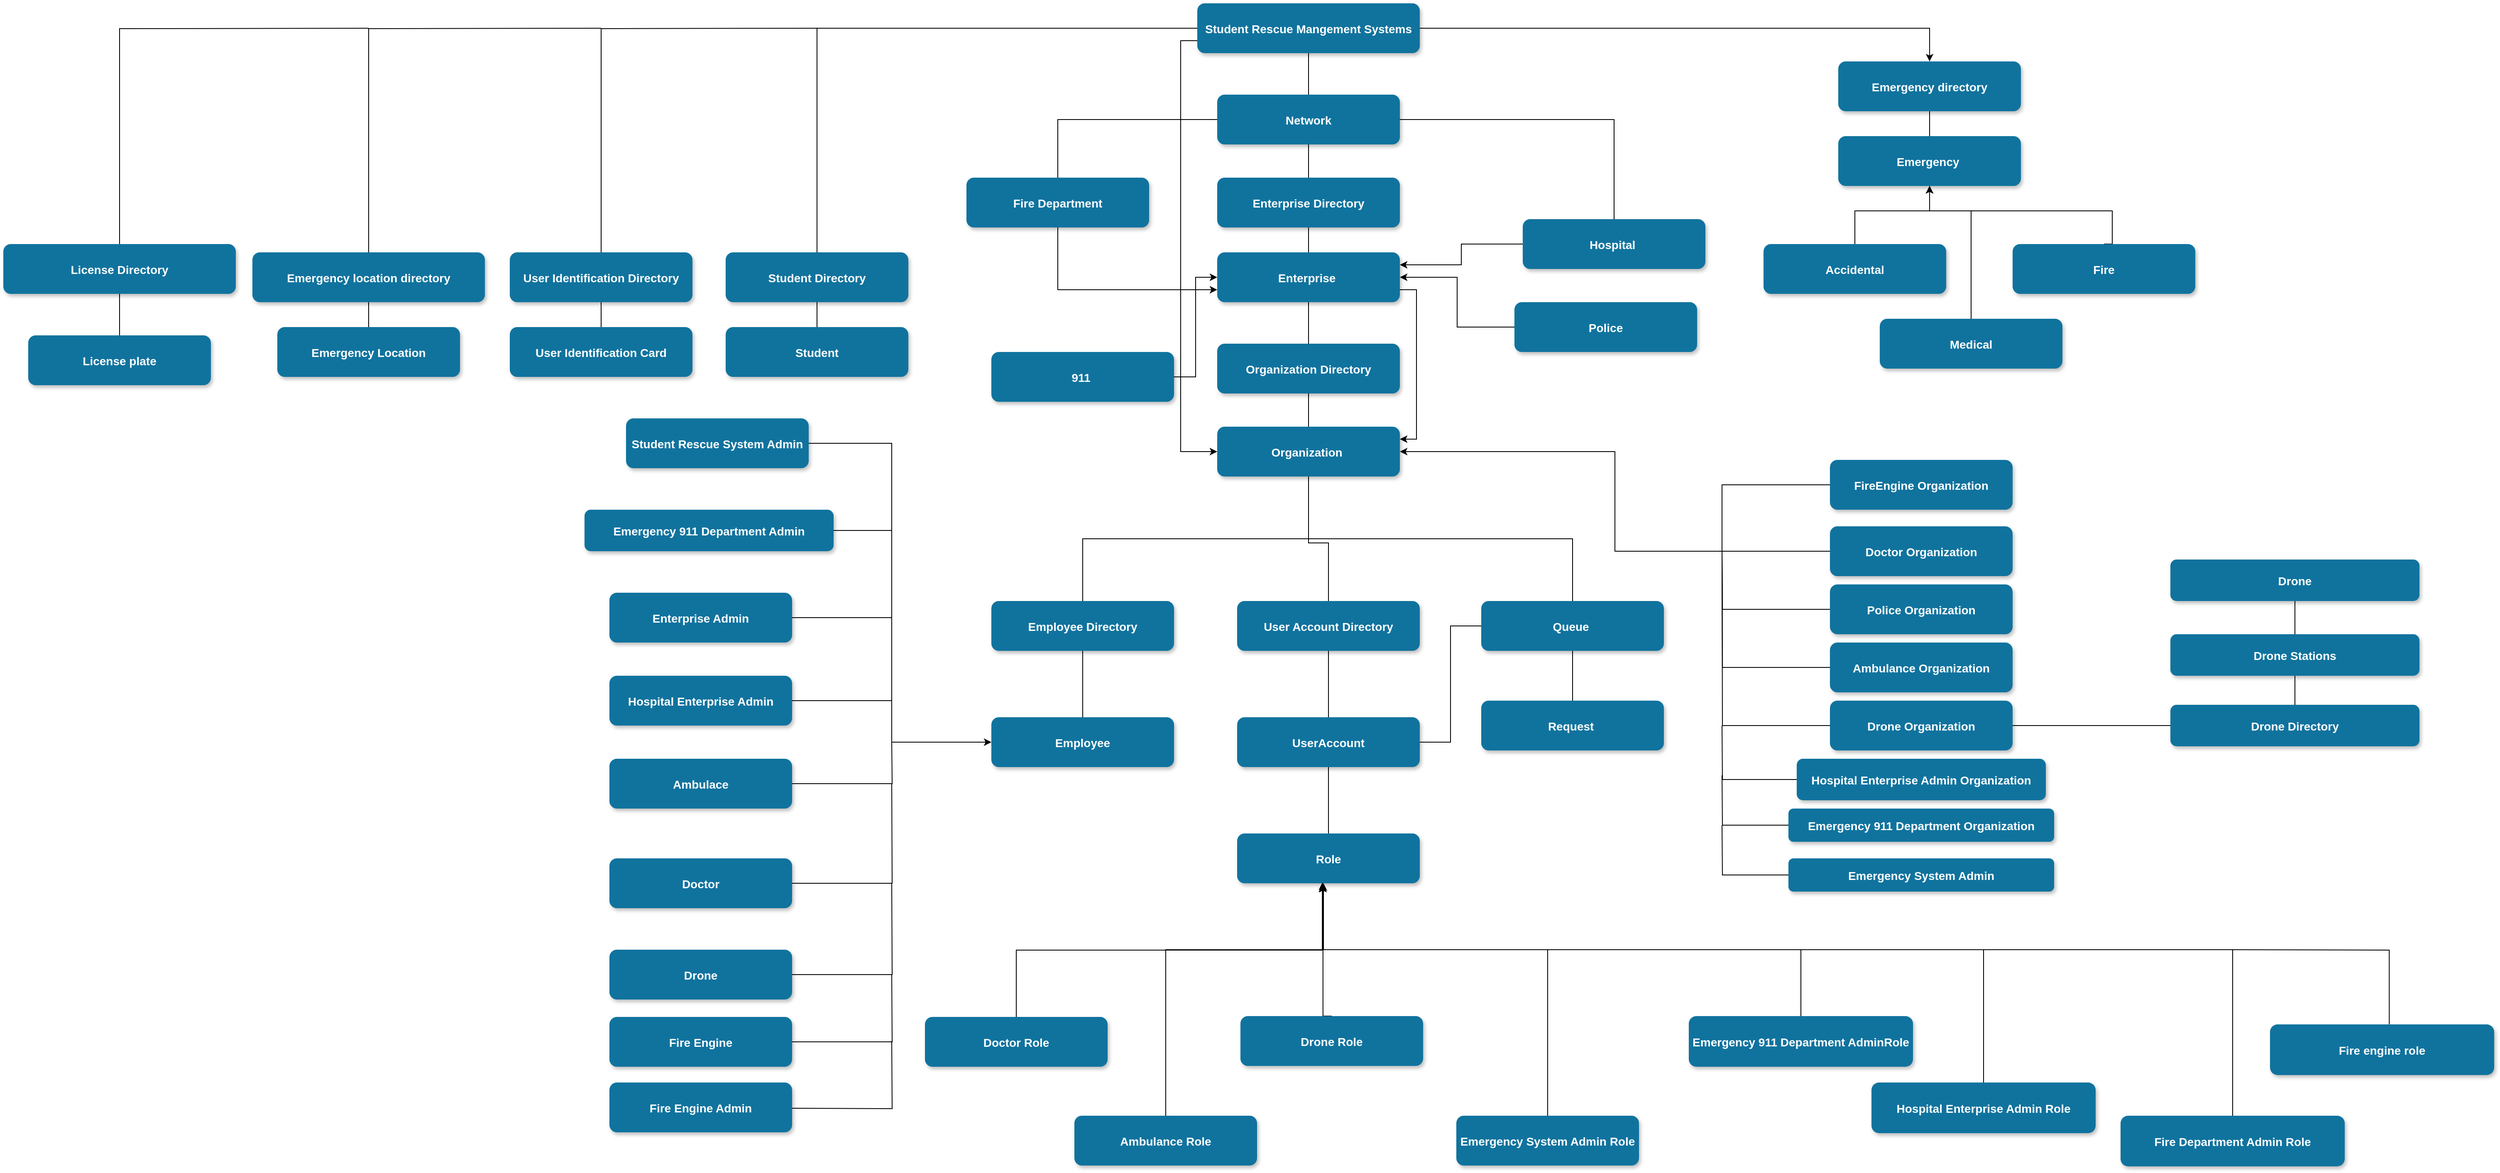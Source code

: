 <mxfile version="20.6.2" type="device"><diagram name="Page-1" id="97916047-d0de-89f5-080d-49f4d83e522f"><mxGraphModel dx="3031.5" dy="551" grid="1" gridSize="10" guides="1" tooltips="1" connect="1" arrows="1" fold="1" page="1" pageScale="1.5" pageWidth="1169" pageHeight="827" background="none" math="0" shadow="0"><root><mxCell id="0"/><mxCell id="1" parent="0"/><mxCell id="DJo60IFRspmi4s4UUFQU-161" style="edgeStyle=orthogonalEdgeStyle;rounded=0;orthogonalLoop=1;jettySize=auto;html=1;exitX=1;exitY=0.5;exitDx=0;exitDy=0;entryX=0.5;entryY=0;entryDx=0;entryDy=0;" parent="1" source="2" target="DJo60IFRspmi4s4UUFQU-162" edge="1"><mxGeometry relative="1" as="geometry"><mxPoint x="1700" y="140" as="targetPoint"/></mxGeometry></mxCell><mxCell id="Q-50CKH4BRhWNtUyQ8Y1-54" style="edgeStyle=orthogonalEdgeStyle;rounded=0;orthogonalLoop=1;jettySize=auto;html=1;exitX=0;exitY=0.75;exitDx=0;exitDy=0;entryX=0;entryY=0.5;entryDx=0;entryDy=0;" parent="1" source="2" target="DJo60IFRspmi4s4UUFQU-64" edge="1"><mxGeometry relative="1" as="geometry"/></mxCell><mxCell id="2" value="Student Rescue Mangement Systems" style="rounded=1;fillColor=#10739E;strokeColor=none;shadow=1;gradientColor=none;fontStyle=1;fontColor=#FFFFFF;fontSize=14;" parent="1" vertex="1"><mxGeometry x="648" y="70" width="268" height="60" as="geometry"/></mxCell><mxCell id="DJo60IFRspmi4s4UUFQU-160" style="edgeStyle=orthogonalEdgeStyle;rounded=0;orthogonalLoop=1;jettySize=auto;html=1;exitX=1;exitY=0.75;exitDx=0;exitDy=0;entryX=1;entryY=0.25;entryDx=0;entryDy=0;" parent="1" source="3" target="DJo60IFRspmi4s4UUFQU-64" edge="1"><mxGeometry relative="1" as="geometry"/></mxCell><mxCell id="3" value="Enterprise " style="rounded=1;fillColor=#10739E;strokeColor=none;shadow=1;gradientColor=none;fontStyle=1;fontColor=#FFFFFF;fontSize=14;" parent="1" vertex="1"><mxGeometry x="672" y="370" width="220" height="60" as="geometry"/></mxCell><mxCell id="DJo60IFRspmi4s4UUFQU-57" value="Network" style="rounded=1;fillColor=#10739E;strokeColor=none;shadow=1;gradientColor=none;fontStyle=1;fontColor=#FFFFFF;fontSize=14;" parent="1" vertex="1"><mxGeometry x="672" y="180" width="220" height="60" as="geometry"/></mxCell><mxCell id="DJo60IFRspmi4s4UUFQU-59" value="Enterprise Directory" style="rounded=1;fillColor=#10739E;strokeColor=none;shadow=1;gradientColor=none;fontStyle=1;fontColor=#FFFFFF;fontSize=14;" parent="1" vertex="1"><mxGeometry x="672" y="280" width="220" height="60" as="geometry"/></mxCell><mxCell id="DJo60IFRspmi4s4UUFQU-61" value="Organization Directory" style="rounded=1;fillColor=#10739E;strokeColor=none;shadow=1;gradientColor=none;fontStyle=1;fontColor=#FFFFFF;fontSize=14;" parent="1" vertex="1"><mxGeometry x="672" y="480" width="220" height="60" as="geometry"/></mxCell><mxCell id="DJo60IFRspmi4s4UUFQU-64" value="Organization " style="rounded=1;fillColor=#10739E;strokeColor=none;shadow=1;gradientColor=none;fontStyle=1;fontColor=#FFFFFF;fontSize=14;" parent="1" vertex="1"><mxGeometry x="672" y="580" width="220" height="60" as="geometry"/></mxCell><mxCell id="DJo60IFRspmi4s4UUFQU-74" value="Employee Directory" style="rounded=1;fillColor=#10739E;strokeColor=none;shadow=1;gradientColor=none;fontStyle=1;fontColor=#FFFFFF;fontSize=14;" parent="1" vertex="1"><mxGeometry x="400" y="790" width="220" height="60" as="geometry"/></mxCell><mxCell id="DJo60IFRspmi4s4UUFQU-75" value="User Account Directory" style="rounded=1;fillColor=#10739E;strokeColor=none;shadow=1;gradientColor=none;fontStyle=1;fontColor=#FFFFFF;fontSize=14;" parent="1" vertex="1"><mxGeometry x="696" y="790" width="220" height="60" as="geometry"/></mxCell><mxCell id="DJo60IFRspmi4s4UUFQU-76" value="Queue " style="rounded=1;fillColor=#10739E;strokeColor=none;shadow=1;gradientColor=none;fontStyle=1;fontColor=#FFFFFF;fontSize=14;" parent="1" vertex="1"><mxGeometry x="990" y="790" width="220" height="60" as="geometry"/></mxCell><mxCell id="DJo60IFRspmi4s4UUFQU-77" value="Request " style="rounded=1;fillColor=#10739E;strokeColor=none;shadow=1;gradientColor=none;fontStyle=1;fontColor=#FFFFFF;fontSize=14;" parent="1" vertex="1"><mxGeometry x="990" y="910" width="220" height="60" as="geometry"/></mxCell><mxCell id="DJo60IFRspmi4s4UUFQU-80" value="Employee" style="rounded=1;fillColor=#10739E;strokeColor=none;shadow=1;gradientColor=none;fontStyle=1;fontColor=#FFFFFF;fontSize=14;" parent="1" vertex="1"><mxGeometry x="400" y="930" width="220" height="60" as="geometry"/></mxCell><mxCell id="DJo60IFRspmi4s4UUFQU-82" value="UserAccount" style="rounded=1;fillColor=#10739E;strokeColor=none;shadow=1;gradientColor=none;fontStyle=1;fontColor=#FFFFFF;fontSize=14;" parent="1" vertex="1"><mxGeometry x="696" y="930" width="220" height="60" as="geometry"/></mxCell><mxCell id="DJo60IFRspmi4s4UUFQU-84" value="Role" style="rounded=1;fillColor=#10739E;strokeColor=none;shadow=1;gradientColor=none;fontStyle=1;fontColor=#FFFFFF;fontSize=14;" parent="1" vertex="1"><mxGeometry x="696" y="1070" width="220" height="60" as="geometry"/></mxCell><mxCell id="DJo60IFRspmi4s4UUFQU-119" style="edgeStyle=orthogonalEdgeStyle;rounded=0;orthogonalLoop=1;jettySize=auto;html=1;exitX=0.5;exitY=0;exitDx=0;exitDy=0;entryX=0.47;entryY=1.028;entryDx=0;entryDy=0;entryPerimeter=0;" parent="1" source="DJo60IFRspmi4s4UUFQU-85" target="DJo60IFRspmi4s4UUFQU-84" edge="1"><mxGeometry relative="1" as="geometry"><mxPoint x="800" y="1140" as="targetPoint"/></mxGeometry></mxCell><mxCell id="DJo60IFRspmi4s4UUFQU-85" value="Doctor Role" style="rounded=1;fillColor=#10739E;strokeColor=none;shadow=1;gradientColor=none;fontStyle=1;fontColor=#FFFFFF;fontSize=14;" parent="1" vertex="1"><mxGeometry x="320" y="1291" width="220" height="60" as="geometry"/></mxCell><mxCell id="DJo60IFRspmi4s4UUFQU-121" style="edgeStyle=orthogonalEdgeStyle;rounded=0;orthogonalLoop=1;jettySize=auto;html=1;exitX=0.5;exitY=0;exitDx=0;exitDy=0;" parent="1" source="DJo60IFRspmi4s4UUFQU-86" edge="1"><mxGeometry relative="1" as="geometry"><mxPoint x="800" y="1130" as="targetPoint"/><Array as="points"><mxPoint x="610" y="1210"/><mxPoint x="800" y="1210"/></Array></mxGeometry></mxCell><mxCell id="DJo60IFRspmi4s4UUFQU-86" value="Ambulance Role" style="rounded=1;fillColor=#10739E;strokeColor=none;shadow=1;gradientColor=none;fontStyle=1;fontColor=#FFFFFF;fontSize=14;" parent="1" vertex="1"><mxGeometry x="500" y="1410" width="220" height="60" as="geometry"/></mxCell><mxCell id="DJo60IFRspmi4s4UUFQU-123" style="edgeStyle=orthogonalEdgeStyle;rounded=0;orthogonalLoop=1;jettySize=auto;html=1;exitX=0.5;exitY=0;exitDx=0;exitDy=0;entryX=0.467;entryY=1.021;entryDx=0;entryDy=0;entryPerimeter=0;" parent="1" source="DJo60IFRspmi4s4UUFQU-87" target="DJo60IFRspmi4s4UUFQU-84" edge="1"><mxGeometry relative="1" as="geometry"/></mxCell><mxCell id="DJo60IFRspmi4s4UUFQU-87" value="Emergency 911 Department AdminRole" style="rounded=1;fillColor=#10739E;strokeColor=none;shadow=1;gradientColor=none;fontStyle=1;fontColor=#FFFFFF;fontSize=14;" parent="1" vertex="1"><mxGeometry x="1240" y="1290" width="270" height="61" as="geometry"/></mxCell><mxCell id="DJo60IFRspmi4s4UUFQU-122" style="edgeStyle=orthogonalEdgeStyle;rounded=0;orthogonalLoop=1;jettySize=auto;html=1;exitX=0.5;exitY=0;exitDx=0;exitDy=0;entryX=0.467;entryY=0.984;entryDx=0;entryDy=0;entryPerimeter=0;" parent="1" source="DJo60IFRspmi4s4UUFQU-88" target="DJo60IFRspmi4s4UUFQU-84" edge="1"><mxGeometry relative="1" as="geometry"><Array as="points"><mxPoint x="1070" y="1210"/><mxPoint x="799" y="1210"/></Array></mxGeometry></mxCell><mxCell id="DJo60IFRspmi4s4UUFQU-88" value="Emergency System Admin Role" style="rounded=1;fillColor=#10739E;strokeColor=none;shadow=1;gradientColor=none;fontStyle=1;fontColor=#FFFFFF;fontSize=14;" parent="1" vertex="1"><mxGeometry x="960" y="1410" width="220" height="60" as="geometry"/></mxCell><mxCell id="DJo60IFRspmi4s4UUFQU-120" style="edgeStyle=orthogonalEdgeStyle;rounded=0;orthogonalLoop=1;jettySize=auto;html=1;exitX=0.5;exitY=0;exitDx=0;exitDy=0;entryX=0.47;entryY=1.029;entryDx=0;entryDy=0;entryPerimeter=0;" parent="1" source="DJo60IFRspmi4s4UUFQU-89" target="DJo60IFRspmi4s4UUFQU-84" edge="1"><mxGeometry relative="1" as="geometry"><mxPoint x="800" y="1210" as="targetPoint"/><Array as="points"><mxPoint x="799" y="1290"/></Array></mxGeometry></mxCell><mxCell id="DJo60IFRspmi4s4UUFQU-89" value="Drone Role" style="rounded=1;fillColor=#10739E;strokeColor=none;shadow=1;gradientColor=none;fontStyle=1;fontColor=#FFFFFF;fontSize=14;" parent="1" vertex="1"><mxGeometry x="700" y="1290" width="220" height="60" as="geometry"/></mxCell><mxCell id="DJo60IFRspmi4s4UUFQU-90" value="Hospital Enterprise Admin Role" style="rounded=1;fillColor=#10739E;strokeColor=none;shadow=1;gradientColor=none;fontStyle=1;fontColor=#FFFFFF;fontSize=14;" parent="1" vertex="1"><mxGeometry x="1460" y="1370" width="270" height="61" as="geometry"/></mxCell><mxCell id="DJo60IFRspmi4s4UUFQU-91" value="Student" style="rounded=1;fillColor=#10739E;strokeColor=none;shadow=1;gradientColor=none;fontStyle=1;fontColor=#FFFFFF;fontSize=14;" parent="1" vertex="1"><mxGeometry x="80" y="460" width="220" height="60" as="geometry"/></mxCell><mxCell id="DJo60IFRspmi4s4UUFQU-92" value="Student Directory" style="rounded=1;fillColor=#10739E;strokeColor=none;shadow=1;gradientColor=none;fontStyle=1;fontColor=#FFFFFF;fontSize=14;" parent="1" vertex="1"><mxGeometry x="80" y="370" width="220" height="60" as="geometry"/></mxCell><mxCell id="DJo60IFRspmi4s4UUFQU-93" value="Emergency Location" style="rounded=1;fillColor=#10739E;strokeColor=none;shadow=1;gradientColor=none;fontStyle=1;fontColor=#FFFFFF;fontSize=14;" parent="1" vertex="1"><mxGeometry x="-460" y="460" width="220" height="60" as="geometry"/></mxCell><mxCell id="DJo60IFRspmi4s4UUFQU-94" value="Emergency location directory" style="rounded=1;fillColor=#10739E;strokeColor=none;shadow=1;gradientColor=none;fontStyle=1;fontColor=#FFFFFF;fontSize=14;" parent="1" vertex="1"><mxGeometry x="-490" y="370" width="280" height="60" as="geometry"/></mxCell><mxCell id="DJo60IFRspmi4s4UUFQU-95" value="User Identification Card" style="rounded=1;fillColor=#10739E;strokeColor=none;shadow=1;gradientColor=none;fontStyle=1;fontColor=#FFFFFF;fontSize=14;" parent="1" vertex="1"><mxGeometry x="-180" y="460" width="220" height="60" as="geometry"/></mxCell><mxCell id="DJo60IFRspmi4s4UUFQU-96" value="User Identification Directory" style="rounded=1;fillColor=#10739E;strokeColor=none;shadow=1;gradientColor=none;fontStyle=1;fontColor=#FFFFFF;fontSize=14;" parent="1" vertex="1"><mxGeometry x="-180" y="370" width="220" height="60" as="geometry"/></mxCell><mxCell id="DJo60IFRspmi4s4UUFQU-97" value="Ambulance Organization" style="rounded=1;fillColor=#10739E;strokeColor=none;shadow=1;gradientColor=none;fontStyle=1;fontColor=#FFFFFF;fontSize=14;" parent="1" vertex="1"><mxGeometry x="1410" y="840" width="220" height="60" as="geometry"/></mxCell><mxCell id="DJo60IFRspmi4s4UUFQU-98" value="Police Organization" style="rounded=1;fillColor=#10739E;strokeColor=none;shadow=1;gradientColor=none;fontStyle=1;fontColor=#FFFFFF;fontSize=14;" parent="1" vertex="1"><mxGeometry x="1410" y="770" width="220" height="60" as="geometry"/></mxCell><mxCell id="DJo60IFRspmi4s4UUFQU-99" value="Emergency 911 Department Organization" style="rounded=1;fillColor=#10739E;strokeColor=none;shadow=1;gradientColor=none;fontStyle=1;fontColor=#FFFFFF;fontSize=14;" parent="1" vertex="1"><mxGeometry x="1360" y="1040" width="320" height="40" as="geometry"/></mxCell><mxCell id="DJo60IFRspmi4s4UUFQU-131" style="edgeStyle=orthogonalEdgeStyle;rounded=0;orthogonalLoop=1;jettySize=auto;html=1;exitX=0;exitY=0.5;exitDx=0;exitDy=0;entryX=1;entryY=0.5;entryDx=0;entryDy=0;" parent="1" source="DJo60IFRspmi4s4UUFQU-100" target="DJo60IFRspmi4s4UUFQU-64" edge="1"><mxGeometry relative="1" as="geometry"/></mxCell><mxCell id="DJo60IFRspmi4s4UUFQU-100" value="Doctor Organization" style="rounded=1;fillColor=#10739E;strokeColor=none;shadow=1;gradientColor=none;fontStyle=1;fontColor=#FFFFFF;fontSize=14;" parent="1" vertex="1"><mxGeometry x="1410" y="700" width="220" height="60" as="geometry"/></mxCell><mxCell id="DJo60IFRspmi4s4UUFQU-101" value="Hospital Enterprise Admin Organization" style="rounded=1;fillColor=#10739E;strokeColor=none;shadow=1;gradientColor=none;fontStyle=1;fontColor=#FFFFFF;fontSize=14;" parent="1" vertex="1"><mxGeometry x="1370" y="980" width="300" height="50" as="geometry"/></mxCell><mxCell id="DJo60IFRspmi4s4UUFQU-102" value="Drone Organization" style="rounded=1;fillColor=#10739E;strokeColor=none;shadow=1;gradientColor=none;fontStyle=1;fontColor=#FFFFFF;fontSize=14;" parent="1" vertex="1"><mxGeometry x="1410" y="910" width="220" height="60" as="geometry"/></mxCell><mxCell id="DJo60IFRspmi4s4UUFQU-104" value="Emergency System Admin" style="rounded=1;fillColor=#10739E;strokeColor=none;shadow=1;gradientColor=none;fontStyle=1;fontColor=#FFFFFF;fontSize=14;" parent="1" vertex="1"><mxGeometry x="1360" y="1100" width="320" height="40" as="geometry"/></mxCell><mxCell id="DJo60IFRspmi4s4UUFQU-105" value="Drone" style="rounded=1;fillColor=#10739E;strokeColor=none;shadow=1;gradientColor=none;fontStyle=1;fontColor=#FFFFFF;fontSize=14;" parent="1" vertex="1"><mxGeometry x="1820" y="740" width="300" height="50" as="geometry"/></mxCell><mxCell id="DJo60IFRspmi4s4UUFQU-106" value="Drone Stations" style="rounded=1;fillColor=#10739E;strokeColor=none;shadow=1;gradientColor=none;fontStyle=1;fontColor=#FFFFFF;fontSize=14;" parent="1" vertex="1"><mxGeometry x="1820" y="830" width="300" height="50" as="geometry"/></mxCell><mxCell id="DJo60IFRspmi4s4UUFQU-107" value="Drone Directory" style="rounded=1;fillColor=#10739E;strokeColor=none;shadow=1;gradientColor=none;fontStyle=1;fontColor=#FFFFFF;fontSize=14;" parent="1" vertex="1"><mxGeometry x="1820" y="915" width="300" height="50" as="geometry"/></mxCell><mxCell id="DJo60IFRspmi4s4UUFQU-110" value="Doctor" style="rounded=1;fillColor=#10739E;strokeColor=none;shadow=1;gradientColor=none;fontStyle=1;fontColor=#FFFFFF;fontSize=14;" parent="1" vertex="1"><mxGeometry x="-60" y="1100" width="220" height="60" as="geometry"/></mxCell><mxCell id="DJo60IFRspmi4s4UUFQU-111" value="Ambulace" style="rounded=1;fillColor=#10739E;strokeColor=none;shadow=1;gradientColor=none;fontStyle=1;fontColor=#FFFFFF;fontSize=14;" parent="1" vertex="1"><mxGeometry x="-60" y="980" width="220" height="60" as="geometry"/></mxCell><mxCell id="DJo60IFRspmi4s4UUFQU-145" style="edgeStyle=orthogonalEdgeStyle;rounded=0;orthogonalLoop=1;jettySize=auto;html=1;exitX=1;exitY=0.5;exitDx=0;exitDy=0;entryX=0;entryY=0.5;entryDx=0;entryDy=0;" parent="1" source="DJo60IFRspmi4s4UUFQU-112" target="DJo60IFRspmi4s4UUFQU-80" edge="1"><mxGeometry relative="1" as="geometry"><Array as="points"><mxPoint x="280" y="910"/><mxPoint x="280" y="960"/></Array></mxGeometry></mxCell><mxCell id="DJo60IFRspmi4s4UUFQU-112" value="Hospital Enterprise Admin" style="rounded=1;fillColor=#10739E;strokeColor=none;shadow=1;gradientColor=none;fontStyle=1;fontColor=#FFFFFF;fontSize=14;" parent="1" vertex="1"><mxGeometry x="-60" y="880" width="220" height="60" as="geometry"/></mxCell><mxCell id="DJo60IFRspmi4s4UUFQU-113" value="Enterprise Admin" style="rounded=1;fillColor=#10739E;strokeColor=none;shadow=1;gradientColor=none;fontStyle=1;fontColor=#FFFFFF;fontSize=14;" parent="1" vertex="1"><mxGeometry x="-60" y="780" width="220" height="60" as="geometry"/></mxCell><mxCell id="DJo60IFRspmi4s4UUFQU-114" value="Emergency 911 Department Admin" style="rounded=1;fillColor=#10739E;strokeColor=none;shadow=1;gradientColor=none;fontStyle=1;fontColor=#FFFFFF;fontSize=14;" parent="1" vertex="1"><mxGeometry x="-90" y="680" width="300" height="50" as="geometry"/></mxCell><mxCell id="DJo60IFRspmi4s4UUFQU-115" value="Student Rescue System Admin" style="rounded=1;fillColor=#10739E;strokeColor=none;shadow=1;gradientColor=none;fontStyle=1;fontColor=#FFFFFF;fontSize=14;" parent="1" vertex="1"><mxGeometry x="-40" y="570" width="220" height="60" as="geometry"/></mxCell><mxCell id="DJo60IFRspmi4s4UUFQU-117" value="Drone" style="rounded=1;fillColor=#10739E;strokeColor=none;shadow=1;gradientColor=none;fontStyle=1;fontColor=#FFFFFF;fontSize=14;" parent="1" vertex="1"><mxGeometry x="-60" y="1210" width="220" height="60" as="geometry"/></mxCell><mxCell id="DJo60IFRspmi4s4UUFQU-124" value="" style="endArrow=none;html=1;rounded=0;entryX=0.5;entryY=0;entryDx=0;entryDy=0;edgeStyle=orthogonalEdgeStyle;" parent="1" target="DJo60IFRspmi4s4UUFQU-90" edge="1"><mxGeometry width="50" height="50" relative="1" as="geometry"><mxPoint x="1370" y="1210" as="sourcePoint"/><mxPoint x="1440" y="1260" as="targetPoint"/><Array as="points"><mxPoint x="1595" y="1210"/></Array></mxGeometry></mxCell><mxCell id="DJo60IFRspmi4s4UUFQU-126" value="" style="endArrow=none;html=1;rounded=0;exitX=1;exitY=0.5;exitDx=0;exitDy=0;entryX=0;entryY=0.5;entryDx=0;entryDy=0;" parent="1" source="DJo60IFRspmi4s4UUFQU-102" target="DJo60IFRspmi4s4UUFQU-107" edge="1"><mxGeometry width="50" height="50" relative="1" as="geometry"><mxPoint x="2200" y="960" as="sourcePoint"/><mxPoint x="2250" y="910" as="targetPoint"/></mxGeometry></mxCell><mxCell id="DJo60IFRspmi4s4UUFQU-127" value="" style="endArrow=none;html=1;rounded=0;exitX=0.5;exitY=0;exitDx=0;exitDy=0;entryX=0.5;entryY=1;entryDx=0;entryDy=0;" parent="1" source="DJo60IFRspmi4s4UUFQU-107" target="DJo60IFRspmi4s4UUFQU-106" edge="1"><mxGeometry width="50" height="50" relative="1" as="geometry"><mxPoint x="1640" y="950" as="sourcePoint"/><mxPoint x="1830" y="950" as="targetPoint"/></mxGeometry></mxCell><mxCell id="DJo60IFRspmi4s4UUFQU-128" value="" style="endArrow=none;html=1;rounded=0;exitX=0.5;exitY=0;exitDx=0;exitDy=0;entryX=0.5;entryY=1;entryDx=0;entryDy=0;" parent="1" source="DJo60IFRspmi4s4UUFQU-106" target="DJo60IFRspmi4s4UUFQU-105" edge="1"><mxGeometry width="50" height="50" relative="1" as="geometry"><mxPoint x="1960" y="830" as="sourcePoint"/><mxPoint x="1960" y="785" as="targetPoint"/></mxGeometry></mxCell><mxCell id="DJo60IFRspmi4s4UUFQU-132" value="" style="endArrow=none;html=1;rounded=0;exitX=0;exitY=0.5;exitDx=0;exitDy=0;edgeStyle=orthogonalEdgeStyle;" parent="1" source="DJo60IFRspmi4s4UUFQU-98" edge="1"><mxGeometry width="50" height="50" relative="1" as="geometry"><mxPoint x="1530" y="870" as="sourcePoint"/><mxPoint x="1280" y="730" as="targetPoint"/></mxGeometry></mxCell><mxCell id="DJo60IFRspmi4s4UUFQU-133" value="" style="endArrow=none;html=1;rounded=0;exitX=0;exitY=0.5;exitDx=0;exitDy=0;edgeStyle=orthogonalEdgeStyle;" parent="1" source="DJo60IFRspmi4s4UUFQU-97" edge="1"><mxGeometry width="50" height="50" relative="1" as="geometry"><mxPoint x="1420" y="810" as="sourcePoint"/><mxPoint x="1280" y="730" as="targetPoint"/></mxGeometry></mxCell><mxCell id="DJo60IFRspmi4s4UUFQU-134" value="" style="endArrow=none;html=1;rounded=0;exitX=0;exitY=0.5;exitDx=0;exitDy=0;edgeStyle=orthogonalEdgeStyle;" parent="1" source="DJo60IFRspmi4s4UUFQU-102" edge="1"><mxGeometry width="50" height="50" relative="1" as="geometry"><mxPoint x="1430" y="820" as="sourcePoint"/><mxPoint x="1280" y="730" as="targetPoint"/></mxGeometry></mxCell><mxCell id="DJo60IFRspmi4s4UUFQU-135" value="" style="endArrow=none;html=1;rounded=0;exitX=0;exitY=0.5;exitDx=0;exitDy=0;edgeStyle=orthogonalEdgeStyle;" parent="1" source="DJo60IFRspmi4s4UUFQU-101" edge="1"><mxGeometry width="50" height="50" relative="1" as="geometry"><mxPoint x="1440" y="830" as="sourcePoint"/><mxPoint x="1280" y="940" as="targetPoint"/></mxGeometry></mxCell><mxCell id="DJo60IFRspmi4s4UUFQU-136" value="" style="endArrow=none;html=1;rounded=0;exitX=0;exitY=0.5;exitDx=0;exitDy=0;edgeStyle=orthogonalEdgeStyle;" parent="1" source="DJo60IFRspmi4s4UUFQU-99" edge="1"><mxGeometry width="50" height="50" relative="1" as="geometry"><mxPoint x="1450" y="840" as="sourcePoint"/><mxPoint x="1280" y="1000" as="targetPoint"/></mxGeometry></mxCell><mxCell id="DJo60IFRspmi4s4UUFQU-137" value="" style="endArrow=none;html=1;rounded=0;exitX=0;exitY=0.5;exitDx=0;exitDy=0;edgeStyle=orthogonalEdgeStyle;" parent="1" source="DJo60IFRspmi4s4UUFQU-104" edge="1"><mxGeometry width="50" height="50" relative="1" as="geometry"><mxPoint x="1460" y="850" as="sourcePoint"/><mxPoint x="1280" y="1060" as="targetPoint"/></mxGeometry></mxCell><mxCell id="DJo60IFRspmi4s4UUFQU-138" value="" style="endArrow=none;html=1;rounded=0;exitX=0.5;exitY=0;exitDx=0;exitDy=0;entryX=0.5;entryY=1;entryDx=0;entryDy=0;" parent="1" source="DJo60IFRspmi4s4UUFQU-91" target="DJo60IFRspmi4s4UUFQU-92" edge="1"><mxGeometry width="50" height="50" relative="1" as="geometry"><mxPoint x="520" y="480" as="sourcePoint"/><mxPoint x="570" y="430" as="targetPoint"/></mxGeometry></mxCell><mxCell id="DJo60IFRspmi4s4UUFQU-139" value="" style="endArrow=none;html=1;rounded=0;exitX=0.5;exitY=0;exitDx=0;exitDy=0;entryX=0.5;entryY=1;entryDx=0;entryDy=0;" parent="1" source="DJo60IFRspmi4s4UUFQU-95" target="DJo60IFRspmi4s4UUFQU-96" edge="1"><mxGeometry width="50" height="50" relative="1" as="geometry"><mxPoint x="200" y="470" as="sourcePoint"/><mxPoint x="200" y="440" as="targetPoint"/></mxGeometry></mxCell><mxCell id="DJo60IFRspmi4s4UUFQU-140" value="" style="endArrow=none;html=1;rounded=0;exitX=0.5;exitY=0;exitDx=0;exitDy=0;entryX=0.5;entryY=1;entryDx=0;entryDy=0;" parent="1" source="DJo60IFRspmi4s4UUFQU-93" target="DJo60IFRspmi4s4UUFQU-94" edge="1"><mxGeometry width="50" height="50" relative="1" as="geometry"><mxPoint x="210" y="480" as="sourcePoint"/><mxPoint x="-230" y="480" as="targetPoint"/></mxGeometry></mxCell><mxCell id="DJo60IFRspmi4s4UUFQU-146" value="" style="endArrow=none;html=1;rounded=0;exitX=1;exitY=0.5;exitDx=0;exitDy=0;edgeStyle=orthogonalEdgeStyle;" parent="1" source="DJo60IFRspmi4s4UUFQU-115" edge="1"><mxGeometry width="50" height="50" relative="1" as="geometry"><mxPoint x="800" y="920" as="sourcePoint"/><mxPoint x="270" y="910" as="targetPoint"/><Array as="points"><mxPoint x="280" y="600"/><mxPoint x="280" y="910"/></Array></mxGeometry></mxCell><mxCell id="DJo60IFRspmi4s4UUFQU-147" value="" style="endArrow=none;html=1;rounded=0;exitX=1;exitY=0.5;exitDx=0;exitDy=0;" parent="1" source="DJo60IFRspmi4s4UUFQU-114" edge="1"><mxGeometry width="50" height="50" relative="1" as="geometry"><mxPoint x="640" y="940" as="sourcePoint"/><mxPoint x="280" y="705" as="targetPoint"/></mxGeometry></mxCell><mxCell id="DJo60IFRspmi4s4UUFQU-148" value="" style="endArrow=none;html=1;rounded=0;" parent="1" edge="1"><mxGeometry width="50" height="50" relative="1" as="geometry"><mxPoint x="160" y="810" as="sourcePoint"/><mxPoint x="280" y="810" as="targetPoint"/></mxGeometry></mxCell><mxCell id="DJo60IFRspmi4s4UUFQU-150" value="" style="endArrow=none;html=1;rounded=0;exitX=1;exitY=0.5;exitDx=0;exitDy=0;edgeStyle=orthogonalEdgeStyle;" parent="1" source="DJo60IFRspmi4s4UUFQU-111" edge="1"><mxGeometry width="50" height="50" relative="1" as="geometry"><mxPoint x="170" y="1020" as="sourcePoint"/><mxPoint x="280" y="960" as="targetPoint"/></mxGeometry></mxCell><mxCell id="DJo60IFRspmi4s4UUFQU-152" value="" style="endArrow=none;html=1;rounded=0;exitX=1;exitY=0.5;exitDx=0;exitDy=0;edgeStyle=orthogonalEdgeStyle;" parent="1" source="DJo60IFRspmi4s4UUFQU-110" edge="1"><mxGeometry width="50" height="50" relative="1" as="geometry"><mxPoint x="170" y="1020" as="sourcePoint"/><mxPoint x="280" y="1010" as="targetPoint"/></mxGeometry></mxCell><mxCell id="DJo60IFRspmi4s4UUFQU-153" value="" style="endArrow=none;html=1;rounded=0;exitX=1;exitY=0.5;exitDx=0;exitDy=0;edgeStyle=orthogonalEdgeStyle;" parent="1" source="DJo60IFRspmi4s4UUFQU-117" edge="1"><mxGeometry width="50" height="50" relative="1" as="geometry"><mxPoint x="180" y="1030" as="sourcePoint"/><mxPoint x="280" y="1130" as="targetPoint"/></mxGeometry></mxCell><mxCell id="DJo60IFRspmi4s4UUFQU-155" style="edgeStyle=orthogonalEdgeStyle;rounded=0;orthogonalLoop=1;jettySize=auto;html=1;entryX=0;entryY=0.5;entryDx=0;entryDy=0;" parent="1" source="DJo60IFRspmi4s4UUFQU-154" target="3" edge="1"><mxGeometry relative="1" as="geometry"/></mxCell><mxCell id="DJo60IFRspmi4s4UUFQU-154" value="911 " style="rounded=1;fillColor=#10739E;strokeColor=none;shadow=1;gradientColor=none;fontStyle=1;fontColor=#FFFFFF;fontSize=14;" parent="1" vertex="1"><mxGeometry x="400" y="490" width="220" height="60" as="geometry"/></mxCell><mxCell id="DJo60IFRspmi4s4UUFQU-157" style="edgeStyle=orthogonalEdgeStyle;rounded=0;orthogonalLoop=1;jettySize=auto;html=1;entryX=1;entryY=0.5;entryDx=0;entryDy=0;" parent="1" source="DJo60IFRspmi4s4UUFQU-156" target="3" edge="1"><mxGeometry relative="1" as="geometry"/></mxCell><mxCell id="DJo60IFRspmi4s4UUFQU-156" value="Police" style="rounded=1;fillColor=#10739E;strokeColor=none;shadow=1;gradientColor=none;fontStyle=1;fontColor=#FFFFFF;fontSize=14;" parent="1" vertex="1"><mxGeometry x="1030" y="430" width="220" height="60" as="geometry"/></mxCell><mxCell id="DJo60IFRspmi4s4UUFQU-159" style="edgeStyle=orthogonalEdgeStyle;rounded=0;orthogonalLoop=1;jettySize=auto;html=1;entryX=1;entryY=0.25;entryDx=0;entryDy=0;" parent="1" source="DJo60IFRspmi4s4UUFQU-158" target="3" edge="1"><mxGeometry relative="1" as="geometry"/></mxCell><mxCell id="DJo60IFRspmi4s4UUFQU-158" value="Hospital " style="rounded=1;fillColor=#10739E;strokeColor=none;shadow=1;gradientColor=none;fontStyle=1;fontColor=#FFFFFF;fontSize=14;" parent="1" vertex="1"><mxGeometry x="1040" y="330" width="220" height="60" as="geometry"/></mxCell><mxCell id="DJo60IFRspmi4s4UUFQU-162" value="Emergency directory" style="rounded=1;fillColor=#10739E;strokeColor=none;shadow=1;gradientColor=none;fontStyle=1;fontColor=#FFFFFF;fontSize=14;" parent="1" vertex="1"><mxGeometry x="1420" y="140" width="220" height="60" as="geometry"/></mxCell><mxCell id="DJo60IFRspmi4s4UUFQU-163" value="Emergency " style="rounded=1;fillColor=#10739E;strokeColor=none;shadow=1;gradientColor=none;fontStyle=1;fontColor=#FFFFFF;fontSize=14;" parent="1" vertex="1"><mxGeometry x="1420" y="230" width="220" height="60" as="geometry"/></mxCell><mxCell id="DJo60IFRspmi4s4UUFQU-166" style="edgeStyle=orthogonalEdgeStyle;rounded=0;orthogonalLoop=1;jettySize=auto;html=1;exitX=0.5;exitY=0;exitDx=0;exitDy=0;entryX=0.5;entryY=1;entryDx=0;entryDy=0;" parent="1" source="DJo60IFRspmi4s4UUFQU-164" target="DJo60IFRspmi4s4UUFQU-163" edge="1"><mxGeometry relative="1" as="geometry"><Array as="points"><mxPoint x="1440" y="320"/><mxPoint x="1530" y="320"/></Array></mxGeometry></mxCell><mxCell id="DJo60IFRspmi4s4UUFQU-164" value="Accidental" style="rounded=1;fillColor=#10739E;strokeColor=none;shadow=1;gradientColor=none;fontStyle=1;fontColor=#FFFFFF;fontSize=14;" parent="1" vertex="1"><mxGeometry x="1330" y="360" width="220" height="60" as="geometry"/></mxCell><mxCell id="DJo60IFRspmi4s4UUFQU-167" style="edgeStyle=orthogonalEdgeStyle;rounded=0;orthogonalLoop=1;jettySize=auto;html=1;exitX=0.5;exitY=0;exitDx=0;exitDy=0;" parent="1" source="DJo60IFRspmi4s4UUFQU-165" edge="1"><mxGeometry relative="1" as="geometry"><mxPoint x="1530" y="290" as="targetPoint"/><Array as="points"><mxPoint x="1580" y="440"/><mxPoint x="1580" y="320"/><mxPoint x="1530" y="320"/></Array></mxGeometry></mxCell><mxCell id="DJo60IFRspmi4s4UUFQU-165" value="Medical" style="rounded=1;fillColor=#10739E;strokeColor=none;shadow=1;gradientColor=none;fontStyle=1;fontColor=#FFFFFF;fontSize=14;" parent="1" vertex="1"><mxGeometry x="1470" y="450" width="220" height="60" as="geometry"/></mxCell><mxCell id="DJo60IFRspmi4s4UUFQU-168" value="" style="endArrow=none;html=1;rounded=0;exitX=0.5;exitY=0;exitDx=0;exitDy=0;entryX=0.5;entryY=1;entryDx=0;entryDy=0;" parent="1" source="DJo60IFRspmi4s4UUFQU-163" target="DJo60IFRspmi4s4UUFQU-162" edge="1"><mxGeometry width="50" height="50" relative="1" as="geometry"><mxPoint x="1670" y="340" as="sourcePoint"/><mxPoint x="1720" y="290" as="targetPoint"/></mxGeometry></mxCell><mxCell id="Q-50CKH4BRhWNtUyQ8Y1-30" value="" style="endArrow=none;html=1;rounded=0;exitX=1;exitY=0.5;exitDx=0;exitDy=0;entryX=0.5;entryY=0;entryDx=0;entryDy=0;edgeStyle=orthogonalEdgeStyle;" parent="1" source="DJo60IFRspmi4s4UUFQU-57" target="DJo60IFRspmi4s4UUFQU-158" edge="1"><mxGeometry width="50" height="50" relative="1" as="geometry"><mxPoint x="1410" y="360" as="sourcePoint"/><mxPoint x="1460" y="310" as="targetPoint"/></mxGeometry></mxCell><mxCell id="Q-50CKH4BRhWNtUyQ8Y1-31" value="" style="endArrow=none;html=1;rounded=0;exitX=0;exitY=0.5;exitDx=0;exitDy=0;edgeStyle=orthogonalEdgeStyle;entryX=0.5;entryY=0;entryDx=0;entryDy=0;" parent="1" source="DJo60IFRspmi4s4UUFQU-57" target="Q-50CKH4BRhWNtUyQ8Y1-32" edge="1"><mxGeometry width="50" height="50" relative="1" as="geometry"><mxPoint x="902" y="220" as="sourcePoint"/><mxPoint x="500" y="270" as="targetPoint"/></mxGeometry></mxCell><mxCell id="Q-50CKH4BRhWNtUyQ8Y1-33" style="edgeStyle=orthogonalEdgeStyle;rounded=0;orthogonalLoop=1;jettySize=auto;html=1;exitX=0.5;exitY=1;exitDx=0;exitDy=0;entryX=0;entryY=0.75;entryDx=0;entryDy=0;" parent="1" source="Q-50CKH4BRhWNtUyQ8Y1-32" target="3" edge="1"><mxGeometry relative="1" as="geometry"/></mxCell><mxCell id="Q-50CKH4BRhWNtUyQ8Y1-32" value="Fire Department" style="rounded=1;fillColor=#10739E;strokeColor=none;shadow=1;gradientColor=none;fontStyle=1;fontColor=#FFFFFF;fontSize=14;" parent="1" vertex="1"><mxGeometry x="370" y="280" width="220" height="60" as="geometry"/></mxCell><mxCell id="Q-50CKH4BRhWNtUyQ8Y1-42" value="" style="endArrow=none;html=1;rounded=0;entryX=0.5;entryY=1;entryDx=0;entryDy=0;" parent="1" source="DJo60IFRspmi4s4UUFQU-57" target="2" edge="1"><mxGeometry width="50" height="50" relative="1" as="geometry"><mxPoint x="1030" y="120" as="sourcePoint"/><mxPoint x="1080" y="70" as="targetPoint"/></mxGeometry></mxCell><mxCell id="Q-50CKH4BRhWNtUyQ8Y1-43" value="" style="endArrow=none;html=1;rounded=0;entryX=0.5;entryY=1;entryDx=0;entryDy=0;exitX=0.5;exitY=0;exitDx=0;exitDy=0;" parent="1" source="DJo60IFRspmi4s4UUFQU-61" target="3" edge="1"><mxGeometry width="50" height="50" relative="1" as="geometry"><mxPoint x="792" y="190" as="sourcePoint"/><mxPoint x="792" y="140" as="targetPoint"/></mxGeometry></mxCell><mxCell id="Q-50CKH4BRhWNtUyQ8Y1-44" value="" style="endArrow=none;html=1;rounded=0;entryX=0.5;entryY=1;entryDx=0;entryDy=0;exitX=0.5;exitY=0;exitDx=0;exitDy=0;" parent="1" source="3" target="DJo60IFRspmi4s4UUFQU-59" edge="1"><mxGeometry width="50" height="50" relative="1" as="geometry"><mxPoint x="802" y="200" as="sourcePoint"/><mxPoint x="802" y="150" as="targetPoint"/></mxGeometry></mxCell><mxCell id="Q-50CKH4BRhWNtUyQ8Y1-45" value="" style="endArrow=none;html=1;rounded=0;entryX=0.5;entryY=1;entryDx=0;entryDy=0;exitX=0.5;exitY=0;exitDx=0;exitDy=0;" parent="1" source="DJo60IFRspmi4s4UUFQU-59" target="DJo60IFRspmi4s4UUFQU-57" edge="1"><mxGeometry width="50" height="50" relative="1" as="geometry"><mxPoint x="812" y="210" as="sourcePoint"/><mxPoint x="812" y="160" as="targetPoint"/></mxGeometry></mxCell><mxCell id="Q-50CKH4BRhWNtUyQ8Y1-46" value="" style="endArrow=none;html=1;rounded=0;entryX=0.5;entryY=1;entryDx=0;entryDy=0;" parent="1" source="DJo60IFRspmi4s4UUFQU-64" target="DJo60IFRspmi4s4UUFQU-61" edge="1"><mxGeometry width="50" height="50" relative="1" as="geometry"><mxPoint x="782" y="590" as="sourcePoint"/><mxPoint x="780" y="540" as="targetPoint"/></mxGeometry></mxCell><mxCell id="Q-50CKH4BRhWNtUyQ8Y1-48" style="edgeStyle=orthogonalEdgeStyle;rounded=0;orthogonalLoop=1;jettySize=auto;html=1;exitX=0.5;exitY=0;exitDx=0;exitDy=0;" parent="1" source="Q-50CKH4BRhWNtUyQ8Y1-47" edge="1"><mxGeometry relative="1" as="geometry"><mxPoint x="1530" y="290" as="targetPoint"/><Array as="points"><mxPoint x="1750" y="360"/><mxPoint x="1750" y="320"/><mxPoint x="1530" y="320"/></Array></mxGeometry></mxCell><mxCell id="Q-50CKH4BRhWNtUyQ8Y1-47" value="Fire" style="rounded=1;fillColor=#10739E;strokeColor=none;shadow=1;gradientColor=none;fontStyle=1;fontColor=#FFFFFF;fontSize=14;" parent="1" vertex="1"><mxGeometry x="1630" y="360" width="220" height="60" as="geometry"/></mxCell><mxCell id="Q-50CKH4BRhWNtUyQ8Y1-49" value="" style="endArrow=none;html=1;rounded=0;edgeStyle=orthogonalEdgeStyle;entryX=0.5;entryY=0;entryDx=0;entryDy=0;" parent="1" target="DJo60IFRspmi4s4UUFQU-94" edge="1"><mxGeometry width="50" height="50" relative="1" as="geometry"><mxPoint x="-70" y="100" as="sourcePoint"/><mxPoint x="-336" y="220" as="targetPoint"/></mxGeometry></mxCell><mxCell id="Q-50CKH4BRhWNtUyQ8Y1-50" value="" style="endArrow=none;html=1;rounded=0;exitX=0;exitY=0.5;exitDx=0;exitDy=0;edgeStyle=orthogonalEdgeStyle;entryX=0.5;entryY=0;entryDx=0;entryDy=0;" parent="1" source="2" target="DJo60IFRspmi4s4UUFQU-92" edge="1"><mxGeometry width="50" height="50" relative="1" as="geometry"><mxPoint x="412" y="130" as="sourcePoint"/><mxPoint x="220" y="200" as="targetPoint"/></mxGeometry></mxCell><mxCell id="Q-50CKH4BRhWNtUyQ8Y1-51" value="" style="endArrow=none;html=1;rounded=0;edgeStyle=orthogonalEdgeStyle;entryX=0.5;entryY=0;entryDx=0;entryDy=0;" parent="1" target="DJo60IFRspmi4s4UUFQU-96" edge="1"><mxGeometry width="50" height="50" relative="1" as="geometry"><mxPoint x="190" y="100" as="sourcePoint"/><mxPoint x="4" y="350" as="targetPoint"/></mxGeometry></mxCell><mxCell id="Q-50CKH4BRhWNtUyQ8Y1-52" value="" style="endArrow=none;html=1;rounded=0;entryX=0.5;entryY=1;entryDx=0;entryDy=0;exitX=0.5;exitY=0;exitDx=0;exitDy=0;edgeStyle=orthogonalEdgeStyle;" parent="1" source="DJo60IFRspmi4s4UUFQU-74" target="DJo60IFRspmi4s4UUFQU-64" edge="1"><mxGeometry width="50" height="50" relative="1" as="geometry"><mxPoint x="490" y="790" as="sourcePoint"/><mxPoint x="540" y="740" as="targetPoint"/></mxGeometry></mxCell><mxCell id="Q-50CKH4BRhWNtUyQ8Y1-55" value="" style="endArrow=none;html=1;rounded=0;edgeStyle=orthogonalEdgeStyle;entryX=0.5;entryY=1;entryDx=0;entryDy=0;" parent="1" source="DJo60IFRspmi4s4UUFQU-75" target="DJo60IFRspmi4s4UUFQU-64" edge="1"><mxGeometry width="50" height="50" relative="1" as="geometry"><mxPoint x="520.0" y="800" as="sourcePoint"/><mxPoint x="780" y="720" as="targetPoint"/><Array as="points"><mxPoint x="806" y="720"/><mxPoint x="782" y="720"/></Array></mxGeometry></mxCell><mxCell id="Q-50CKH4BRhWNtUyQ8Y1-56" value="" style="endArrow=none;html=1;rounded=0;entryX=0.5;entryY=1;entryDx=0;entryDy=0;exitX=0.5;exitY=0;exitDx=0;exitDy=0;edgeStyle=orthogonalEdgeStyle;" parent="1" source="DJo60IFRspmi4s4UUFQU-76" target="DJo60IFRspmi4s4UUFQU-64" edge="1"><mxGeometry width="50" height="50" relative="1" as="geometry"><mxPoint x="530.0" y="810" as="sourcePoint"/><mxPoint x="802" y="660" as="targetPoint"/></mxGeometry></mxCell><mxCell id="Q-50CKH4BRhWNtUyQ8Y1-58" value="" style="endArrow=none;html=1;rounded=0;exitX=0.5;exitY=0;exitDx=0;exitDy=0;entryX=0.5;entryY=1;entryDx=0;entryDy=0;" parent="1" source="DJo60IFRspmi4s4UUFQU-80" target="DJo60IFRspmi4s4UUFQU-74" edge="1"><mxGeometry width="50" height="50" relative="1" as="geometry"><mxPoint x="1390" y="920" as="sourcePoint"/><mxPoint x="1440" y="870" as="targetPoint"/></mxGeometry></mxCell><mxCell id="Q-50CKH4BRhWNtUyQ8Y1-59" value="" style="endArrow=none;html=1;rounded=0;exitX=0.5;exitY=0;exitDx=0;exitDy=0;entryX=0.5;entryY=1;entryDx=0;entryDy=0;" parent="1" source="DJo60IFRspmi4s4UUFQU-82" target="DJo60IFRspmi4s4UUFQU-75" edge="1"><mxGeometry width="50" height="50" relative="1" as="geometry"><mxPoint x="520" y="940" as="sourcePoint"/><mxPoint x="520" y="860" as="targetPoint"/></mxGeometry></mxCell><mxCell id="Q-50CKH4BRhWNtUyQ8Y1-61" value="" style="endArrow=none;html=1;rounded=0;exitX=0.5;exitY=0;exitDx=0;exitDy=0;entryX=0.5;entryY=1;entryDx=0;entryDy=0;" parent="1" source="DJo60IFRspmi4s4UUFQU-77" target="DJo60IFRspmi4s4UUFQU-76" edge="1"><mxGeometry width="50" height="50" relative="1" as="geometry"><mxPoint x="530" y="950" as="sourcePoint"/><mxPoint x="530" y="870" as="targetPoint"/></mxGeometry></mxCell><mxCell id="Q-50CKH4BRhWNtUyQ8Y1-62" value="" style="endArrow=none;html=1;rounded=0;exitX=0.5;exitY=0;exitDx=0;exitDy=0;entryX=0.5;entryY=1;entryDx=0;entryDy=0;" parent="1" source="DJo60IFRspmi4s4UUFQU-84" target="DJo60IFRspmi4s4UUFQU-82" edge="1"><mxGeometry width="50" height="50" relative="1" as="geometry"><mxPoint x="540" y="960" as="sourcePoint"/><mxPoint x="540" y="880" as="targetPoint"/></mxGeometry></mxCell><mxCell id="Q-50CKH4BRhWNtUyQ8Y1-63" value="" style="endArrow=none;html=1;rounded=0;exitX=1;exitY=0.5;exitDx=0;exitDy=0;entryX=0;entryY=0.5;entryDx=0;entryDy=0;edgeStyle=orthogonalEdgeStyle;" parent="1" source="DJo60IFRspmi4s4UUFQU-82" target="DJo60IFRspmi4s4UUFQU-76" edge="1"><mxGeometry width="50" height="50" relative="1" as="geometry"><mxPoint x="550" y="970" as="sourcePoint"/><mxPoint x="550" y="890" as="targetPoint"/></mxGeometry></mxCell><mxCell id="Q-50CKH4BRhWNtUyQ8Y1-64" value="FireEngine Organization" style="rounded=1;fillColor=#10739E;strokeColor=none;shadow=1;gradientColor=none;fontStyle=1;fontColor=#FFFFFF;fontSize=14;" parent="1" vertex="1"><mxGeometry x="1410" y="620" width="220" height="60" as="geometry"/></mxCell><mxCell id="Q-50CKH4BRhWNtUyQ8Y1-66" value="" style="endArrow=none;html=1;rounded=0;entryX=0;entryY=0.5;entryDx=0;entryDy=0;edgeStyle=orthogonalEdgeStyle;" parent="1" target="Q-50CKH4BRhWNtUyQ8Y1-64" edge="1"><mxGeometry width="50" height="50" relative="1" as="geometry"><mxPoint x="1280" y="730" as="sourcePoint"/><mxPoint x="1390" y="650" as="targetPoint"/><Array as="points"><mxPoint x="1280" y="650"/></Array></mxGeometry></mxCell><mxCell id="Q-50CKH4BRhWNtUyQ8Y1-68" value="Fire Engine" style="rounded=1;fillColor=#10739E;strokeColor=none;shadow=1;gradientColor=none;fontStyle=1;fontColor=#FFFFFF;fontSize=14;" parent="1" vertex="1"><mxGeometry x="-60" y="1291" width="220" height="60" as="geometry"/></mxCell><mxCell id="Q-50CKH4BRhWNtUyQ8Y1-69" value="" style="endArrow=none;html=1;rounded=0;exitX=1;exitY=0.5;exitDx=0;exitDy=0;edgeStyle=orthogonalEdgeStyle;" parent="1" source="Q-50CKH4BRhWNtUyQ8Y1-68" edge="1"><mxGeometry width="50" height="50" relative="1" as="geometry"><mxPoint x="170" y="1250" as="sourcePoint"/><mxPoint x="280" y="1240" as="targetPoint"/></mxGeometry></mxCell><mxCell id="Q-50CKH4BRhWNtUyQ8Y1-71" value="Fire Engine Admin" style="rounded=1;fillColor=#10739E;strokeColor=none;shadow=1;gradientColor=none;fontStyle=1;fontColor=#FFFFFF;fontSize=14;" parent="1" vertex="1"><mxGeometry x="-60" y="1370" width="220" height="60" as="geometry"/></mxCell><mxCell id="Q-50CKH4BRhWNtUyQ8Y1-72" value="" style="endArrow=none;html=1;rounded=0;exitX=1;exitY=0.5;exitDx=0;exitDy=0;edgeStyle=orthogonalEdgeStyle;" parent="1" edge="1"><mxGeometry width="50" height="50" relative="1" as="geometry"><mxPoint x="160" y="1401" as="sourcePoint"/><mxPoint x="280" y="1320" as="targetPoint"/></mxGeometry></mxCell><mxCell id="Q-50CKH4BRhWNtUyQ8Y1-74" value="" style="endArrow=none;html=1;rounded=0;edgeStyle=orthogonalEdgeStyle;entryX=0.5;entryY=0;entryDx=0;entryDy=0;" parent="1" target="Q-50CKH4BRhWNtUyQ8Y1-75" edge="1"><mxGeometry width="50" height="50" relative="1" as="geometry"><mxPoint x="1590" y="1210" as="sourcePoint"/><mxPoint x="1900" y="1380" as="targetPoint"/><Array as="points"><mxPoint x="1895" y="1210"/></Array></mxGeometry></mxCell><mxCell id="Q-50CKH4BRhWNtUyQ8Y1-75" value="Fire Department Admin Role" style="rounded=1;fillColor=#10739E;strokeColor=none;shadow=1;gradientColor=none;fontStyle=1;fontColor=#FFFFFF;fontSize=14;" parent="1" vertex="1"><mxGeometry x="1760" y="1410" width="270" height="61" as="geometry"/></mxCell><mxCell id="Q-50CKH4BRhWNtUyQ8Y1-76" value="Fire engine role" style="rounded=1;fillColor=#10739E;strokeColor=none;shadow=1;gradientColor=none;fontStyle=1;fontColor=#FFFFFF;fontSize=14;" parent="1" vertex="1"><mxGeometry x="1940" y="1300" width="270" height="61" as="geometry"/></mxCell><mxCell id="Q-50CKH4BRhWNtUyQ8Y1-77" value="" style="endArrow=none;html=1;rounded=0;entryX=0.532;entryY=-0.003;entryDx=0;entryDy=0;entryPerimeter=0;edgeStyle=orthogonalEdgeStyle;" parent="1" target="Q-50CKH4BRhWNtUyQ8Y1-76" edge="1"><mxGeometry width="50" height="50" relative="1" as="geometry"><mxPoint x="1890" y="1210" as="sourcePoint"/><mxPoint x="2050" y="1190" as="targetPoint"/></mxGeometry></mxCell><mxCell id="Q-50CKH4BRhWNtUyQ8Y1-78" value="License Directory" style="rounded=1;fillColor=#10739E;strokeColor=none;shadow=1;gradientColor=none;fontStyle=1;fontColor=#FFFFFF;fontSize=14;" parent="1" vertex="1"><mxGeometry x="-790" y="360" width="280" height="60" as="geometry"/></mxCell><mxCell id="Q-50CKH4BRhWNtUyQ8Y1-79" value="License plate" style="rounded=1;fillColor=#10739E;strokeColor=none;shadow=1;gradientColor=none;fontStyle=1;fontColor=#FFFFFF;fontSize=14;" parent="1" vertex="1"><mxGeometry x="-760" y="470" width="220" height="60" as="geometry"/></mxCell><mxCell id="Q-50CKH4BRhWNtUyQ8Y1-80" value="" style="endArrow=none;html=1;rounded=0;edgeStyle=orthogonalEdgeStyle;entryX=0.5;entryY=0;entryDx=0;entryDy=0;" parent="1" target="Q-50CKH4BRhWNtUyQ8Y1-78" edge="1"><mxGeometry width="50" height="50" relative="1" as="geometry"><mxPoint x="-350" y="100" as="sourcePoint"/><mxPoint x="-340" y="380" as="targetPoint"/></mxGeometry></mxCell><mxCell id="Q-50CKH4BRhWNtUyQ8Y1-82" value="" style="endArrow=none;html=1;rounded=0;exitX=0.5;exitY=0;exitDx=0;exitDy=0;entryX=0.5;entryY=1;entryDx=0;entryDy=0;" parent="1" source="Q-50CKH4BRhWNtUyQ8Y1-79" target="Q-50CKH4BRhWNtUyQ8Y1-78" edge="1"><mxGeometry width="50" height="50" relative="1" as="geometry"><mxPoint x="-650.42" y="460" as="sourcePoint"/><mxPoint x="-650.42" y="430" as="targetPoint"/></mxGeometry></mxCell></root></mxGraphModel></diagram></mxfile>
